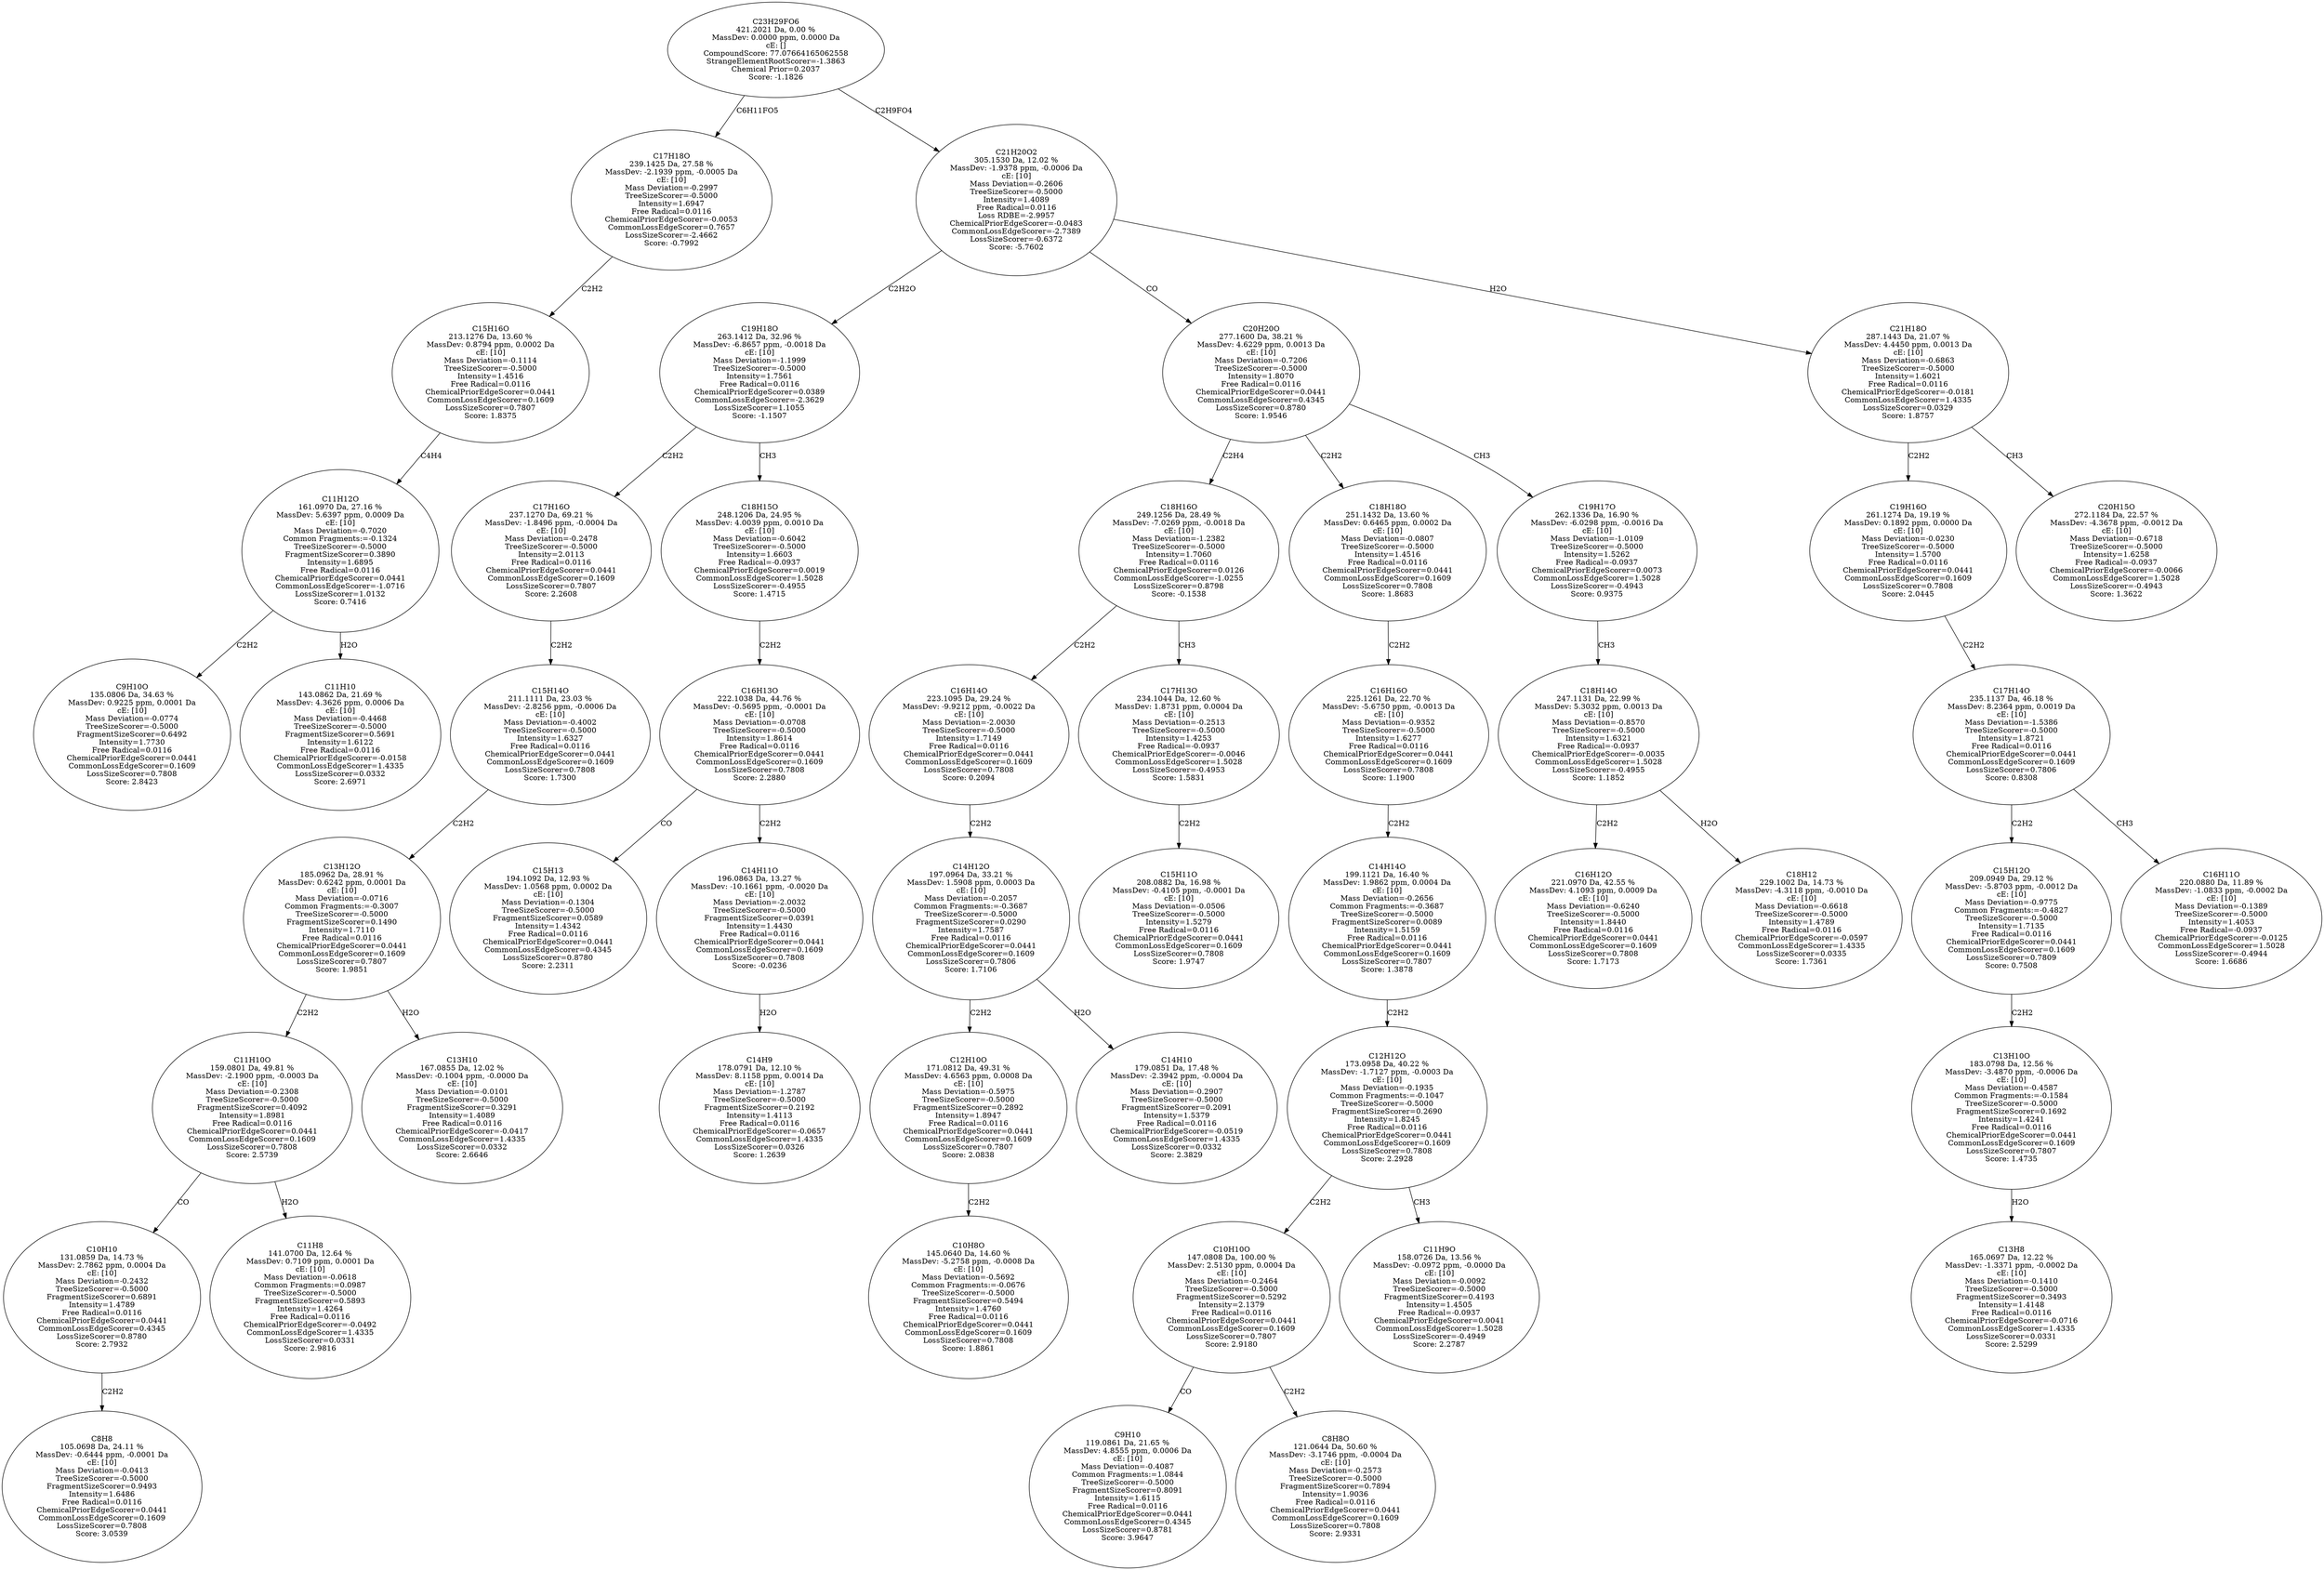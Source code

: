 strict digraph {
v1 [label="C9H10O\n135.0806 Da, 34.63 %\nMassDev: 0.9225 ppm, 0.0001 Da\ncE: [10]\nMass Deviation=-0.0774\nTreeSizeScorer=-0.5000\nFragmentSizeScorer=0.6492\nIntensity=1.7730\nFree Radical=0.0116\nChemicalPriorEdgeScorer=0.0441\nCommonLossEdgeScorer=0.1609\nLossSizeScorer=0.7808\nScore: 2.8423"];
v2 [label="C11H10\n143.0862 Da, 21.69 %\nMassDev: 4.3626 ppm, 0.0006 Da\ncE: [10]\nMass Deviation=-0.4468\nTreeSizeScorer=-0.5000\nFragmentSizeScorer=0.5691\nIntensity=1.6122\nFree Radical=0.0116\nChemicalPriorEdgeScorer=-0.0158\nCommonLossEdgeScorer=1.4335\nLossSizeScorer=0.0332\nScore: 2.6971"];
v3 [label="C11H12O\n161.0970 Da, 27.16 %\nMassDev: 5.6397 ppm, 0.0009 Da\ncE: [10]\nMass Deviation=-0.7020\nCommon Fragments:=-0.1324\nTreeSizeScorer=-0.5000\nFragmentSizeScorer=0.3890\nIntensity=1.6895\nFree Radical=0.0116\nChemicalPriorEdgeScorer=0.0441\nCommonLossEdgeScorer=-1.0716\nLossSizeScorer=1.0132\nScore: 0.7416"];
v4 [label="C15H16O\n213.1276 Da, 13.60 %\nMassDev: 0.8794 ppm, 0.0002 Da\ncE: [10]\nMass Deviation=-0.1114\nTreeSizeScorer=-0.5000\nIntensity=1.4516\nFree Radical=0.0116\nChemicalPriorEdgeScorer=0.0441\nCommonLossEdgeScorer=0.1609\nLossSizeScorer=0.7807\nScore: 1.8375"];
v5 [label="C17H18O\n239.1425 Da, 27.58 %\nMassDev: -2.1939 ppm, -0.0005 Da\ncE: [10]\nMass Deviation=-0.2997\nTreeSizeScorer=-0.5000\nIntensity=1.6947\nFree Radical=0.0116\nChemicalPriorEdgeScorer=-0.0053\nCommonLossEdgeScorer=0.7657\nLossSizeScorer=-2.4662\nScore: -0.7992"];
v6 [label="C8H8\n105.0698 Da, 24.11 %\nMassDev: -0.6444 ppm, -0.0001 Da\ncE: [10]\nMass Deviation=-0.0413\nTreeSizeScorer=-0.5000\nFragmentSizeScorer=0.9493\nIntensity=1.6486\nFree Radical=0.0116\nChemicalPriorEdgeScorer=0.0441\nCommonLossEdgeScorer=0.1609\nLossSizeScorer=0.7808\nScore: 3.0539"];
v7 [label="C10H10\n131.0859 Da, 14.73 %\nMassDev: 2.7862 ppm, 0.0004 Da\ncE: [10]\nMass Deviation=-0.2432\nTreeSizeScorer=-0.5000\nFragmentSizeScorer=0.6891\nIntensity=1.4789\nFree Radical=0.0116\nChemicalPriorEdgeScorer=0.0441\nCommonLossEdgeScorer=0.4345\nLossSizeScorer=0.8780\nScore: 2.7932"];
v8 [label="C11H8\n141.0700 Da, 12.64 %\nMassDev: 0.7109 ppm, 0.0001 Da\ncE: [10]\nMass Deviation=-0.0618\nCommon Fragments:=0.0987\nTreeSizeScorer=-0.5000\nFragmentSizeScorer=0.5893\nIntensity=1.4264\nFree Radical=0.0116\nChemicalPriorEdgeScorer=-0.0492\nCommonLossEdgeScorer=1.4335\nLossSizeScorer=0.0331\nScore: 2.9816"];
v9 [label="C11H10O\n159.0801 Da, 49.81 %\nMassDev: -2.1900 ppm, -0.0003 Da\ncE: [10]\nMass Deviation=-0.2308\nTreeSizeScorer=-0.5000\nFragmentSizeScorer=0.4092\nIntensity=1.8981\nFree Radical=0.0116\nChemicalPriorEdgeScorer=0.0441\nCommonLossEdgeScorer=0.1609\nLossSizeScorer=0.7808\nScore: 2.5739"];
v10 [label="C13H10\n167.0855 Da, 12.02 %\nMassDev: -0.1004 ppm, -0.0000 Da\ncE: [10]\nMass Deviation=-0.0101\nTreeSizeScorer=-0.5000\nFragmentSizeScorer=0.3291\nIntensity=1.4089\nFree Radical=0.0116\nChemicalPriorEdgeScorer=-0.0417\nCommonLossEdgeScorer=1.4335\nLossSizeScorer=0.0332\nScore: 2.6646"];
v11 [label="C13H12O\n185.0962 Da, 28.91 %\nMassDev: 0.6242 ppm, 0.0001 Da\ncE: [10]\nMass Deviation=-0.0716\nCommon Fragments:=-0.3007\nTreeSizeScorer=-0.5000\nFragmentSizeScorer=0.1490\nIntensity=1.7110\nFree Radical=0.0116\nChemicalPriorEdgeScorer=0.0441\nCommonLossEdgeScorer=0.1609\nLossSizeScorer=0.7807\nScore: 1.9851"];
v12 [label="C15H14O\n211.1111 Da, 23.03 %\nMassDev: -2.8256 ppm, -0.0006 Da\ncE: [10]\nMass Deviation=-0.4002\nTreeSizeScorer=-0.5000\nIntensity=1.6327\nFree Radical=0.0116\nChemicalPriorEdgeScorer=0.0441\nCommonLossEdgeScorer=0.1609\nLossSizeScorer=0.7808\nScore: 1.7300"];
v13 [label="C17H16O\n237.1270 Da, 69.21 %\nMassDev: -1.8496 ppm, -0.0004 Da\ncE: [10]\nMass Deviation=-0.2478\nTreeSizeScorer=-0.5000\nIntensity=2.0113\nFree Radical=0.0116\nChemicalPriorEdgeScorer=0.0441\nCommonLossEdgeScorer=0.1609\nLossSizeScorer=0.7807\nScore: 2.2608"];
v14 [label="C15H13\n194.1092 Da, 12.93 %\nMassDev: 1.0568 ppm, 0.0002 Da\ncE: [10]\nMass Deviation=-0.1304\nTreeSizeScorer=-0.5000\nFragmentSizeScorer=0.0589\nIntensity=1.4342\nFree Radical=0.0116\nChemicalPriorEdgeScorer=0.0441\nCommonLossEdgeScorer=0.4345\nLossSizeScorer=0.8780\nScore: 2.2311"];
v15 [label="C14H9\n178.0791 Da, 12.10 %\nMassDev: 8.1158 ppm, 0.0014 Da\ncE: [10]\nMass Deviation=-1.2787\nTreeSizeScorer=-0.5000\nFragmentSizeScorer=0.2192\nIntensity=1.4113\nFree Radical=0.0116\nChemicalPriorEdgeScorer=-0.0657\nCommonLossEdgeScorer=1.4335\nLossSizeScorer=0.0326\nScore: 1.2639"];
v16 [label="C14H11O\n196.0863 Da, 13.27 %\nMassDev: -10.1661 ppm, -0.0020 Da\ncE: [10]\nMass Deviation=-2.0032\nTreeSizeScorer=-0.5000\nFragmentSizeScorer=0.0391\nIntensity=1.4430\nFree Radical=0.0116\nChemicalPriorEdgeScorer=0.0441\nCommonLossEdgeScorer=0.1609\nLossSizeScorer=0.7808\nScore: -0.0236"];
v17 [label="C16H13O\n222.1038 Da, 44.76 %\nMassDev: -0.5695 ppm, -0.0001 Da\ncE: [10]\nMass Deviation=-0.0708\nTreeSizeScorer=-0.5000\nIntensity=1.8614\nFree Radical=0.0116\nChemicalPriorEdgeScorer=0.0441\nCommonLossEdgeScorer=0.1609\nLossSizeScorer=0.7808\nScore: 2.2880"];
v18 [label="C18H15O\n248.1206 Da, 24.95 %\nMassDev: 4.0039 ppm, 0.0010 Da\ncE: [10]\nMass Deviation=-0.6042\nTreeSizeScorer=-0.5000\nIntensity=1.6603\nFree Radical=-0.0937\nChemicalPriorEdgeScorer=0.0019\nCommonLossEdgeScorer=1.5028\nLossSizeScorer=-0.4955\nScore: 1.4715"];
v19 [label="C19H18O\n263.1412 Da, 32.96 %\nMassDev: -6.8657 ppm, -0.0018 Da\ncE: [10]\nMass Deviation=-1.1999\nTreeSizeScorer=-0.5000\nIntensity=1.7561\nFree Radical=0.0116\nChemicalPriorEdgeScorer=0.0389\nCommonLossEdgeScorer=-2.3629\nLossSizeScorer=1.1055\nScore: -1.1507"];
v20 [label="C10H8O\n145.0640 Da, 14.60 %\nMassDev: -5.2758 ppm, -0.0008 Da\ncE: [10]\nMass Deviation=-0.5692\nCommon Fragments:=-0.0676\nTreeSizeScorer=-0.5000\nFragmentSizeScorer=0.5494\nIntensity=1.4760\nFree Radical=0.0116\nChemicalPriorEdgeScorer=0.0441\nCommonLossEdgeScorer=0.1609\nLossSizeScorer=0.7808\nScore: 1.8861"];
v21 [label="C12H10O\n171.0812 Da, 49.31 %\nMassDev: 4.6563 ppm, 0.0008 Da\ncE: [10]\nMass Deviation=-0.5975\nTreeSizeScorer=-0.5000\nFragmentSizeScorer=0.2892\nIntensity=1.8947\nFree Radical=0.0116\nChemicalPriorEdgeScorer=0.0441\nCommonLossEdgeScorer=0.1609\nLossSizeScorer=0.7807\nScore: 2.0838"];
v22 [label="C14H10\n179.0851 Da, 17.48 %\nMassDev: -2.3942 ppm, -0.0004 Da\ncE: [10]\nMass Deviation=-0.2907\nTreeSizeScorer=-0.5000\nFragmentSizeScorer=0.2091\nIntensity=1.5379\nFree Radical=0.0116\nChemicalPriorEdgeScorer=-0.0519\nCommonLossEdgeScorer=1.4335\nLossSizeScorer=0.0332\nScore: 2.3829"];
v23 [label="C14H12O\n197.0964 Da, 33.21 %\nMassDev: 1.5908 ppm, 0.0003 Da\ncE: [10]\nMass Deviation=-0.2057\nCommon Fragments:=-0.3687\nTreeSizeScorer=-0.5000\nFragmentSizeScorer=0.0290\nIntensity=1.7587\nFree Radical=0.0116\nChemicalPriorEdgeScorer=0.0441\nCommonLossEdgeScorer=0.1609\nLossSizeScorer=0.7806\nScore: 1.7106"];
v24 [label="C16H14O\n223.1095 Da, 29.24 %\nMassDev: -9.9212 ppm, -0.0022 Da\ncE: [10]\nMass Deviation=-2.0030\nTreeSizeScorer=-0.5000\nIntensity=1.7149\nFree Radical=0.0116\nChemicalPriorEdgeScorer=0.0441\nCommonLossEdgeScorer=0.1609\nLossSizeScorer=0.7808\nScore: 0.2094"];
v25 [label="C15H11O\n208.0882 Da, 16.98 %\nMassDev: -0.4105 ppm, -0.0001 Da\ncE: [10]\nMass Deviation=-0.0506\nTreeSizeScorer=-0.5000\nIntensity=1.5279\nFree Radical=0.0116\nChemicalPriorEdgeScorer=0.0441\nCommonLossEdgeScorer=0.1609\nLossSizeScorer=0.7808\nScore: 1.9747"];
v26 [label="C17H13O\n234.1044 Da, 12.60 %\nMassDev: 1.8731 ppm, 0.0004 Da\ncE: [10]\nMass Deviation=-0.2513\nTreeSizeScorer=-0.5000\nIntensity=1.4253\nFree Radical=-0.0937\nChemicalPriorEdgeScorer=-0.0046\nCommonLossEdgeScorer=1.5028\nLossSizeScorer=-0.4953\nScore: 1.5831"];
v27 [label="C18H16O\n249.1256 Da, 28.49 %\nMassDev: -7.0269 ppm, -0.0018 Da\ncE: [10]\nMass Deviation=-1.2382\nTreeSizeScorer=-0.5000\nIntensity=1.7060\nFree Radical=0.0116\nChemicalPriorEdgeScorer=0.0126\nCommonLossEdgeScorer=-1.0255\nLossSizeScorer=0.8798\nScore: -0.1538"];
v28 [label="C9H10\n119.0861 Da, 21.65 %\nMassDev: 4.8555 ppm, 0.0006 Da\ncE: [10]\nMass Deviation=-0.4087\nCommon Fragments:=1.0844\nTreeSizeScorer=-0.5000\nFragmentSizeScorer=0.8091\nIntensity=1.6115\nFree Radical=0.0116\nChemicalPriorEdgeScorer=0.0441\nCommonLossEdgeScorer=0.4345\nLossSizeScorer=0.8781\nScore: 3.9647"];
v29 [label="C8H8O\n121.0644 Da, 50.60 %\nMassDev: -3.1746 ppm, -0.0004 Da\ncE: [10]\nMass Deviation=-0.2573\nTreeSizeScorer=-0.5000\nFragmentSizeScorer=0.7894\nIntensity=1.9036\nFree Radical=0.0116\nChemicalPriorEdgeScorer=0.0441\nCommonLossEdgeScorer=0.1609\nLossSizeScorer=0.7808\nScore: 2.9331"];
v30 [label="C10H10O\n147.0808 Da, 100.00 %\nMassDev: 2.5130 ppm, 0.0004 Da\ncE: [10]\nMass Deviation=-0.2464\nTreeSizeScorer=-0.5000\nFragmentSizeScorer=0.5292\nIntensity=2.1379\nFree Radical=0.0116\nChemicalPriorEdgeScorer=0.0441\nCommonLossEdgeScorer=0.1609\nLossSizeScorer=0.7807\nScore: 2.9180"];
v31 [label="C11H9O\n158.0726 Da, 13.56 %\nMassDev: -0.0972 ppm, -0.0000 Da\ncE: [10]\nMass Deviation=-0.0092\nTreeSizeScorer=-0.5000\nFragmentSizeScorer=0.4193\nIntensity=1.4505\nFree Radical=-0.0937\nChemicalPriorEdgeScorer=0.0041\nCommonLossEdgeScorer=1.5028\nLossSizeScorer=-0.4949\nScore: 2.2787"];
v32 [label="C12H12O\n173.0958 Da, 40.22 %\nMassDev: -1.7127 ppm, -0.0003 Da\ncE: [10]\nMass Deviation=-0.1935\nCommon Fragments:=-0.1047\nTreeSizeScorer=-0.5000\nFragmentSizeScorer=0.2690\nIntensity=1.8245\nFree Radical=0.0116\nChemicalPriorEdgeScorer=0.0441\nCommonLossEdgeScorer=0.1609\nLossSizeScorer=0.7808\nScore: 2.2928"];
v33 [label="C14H14O\n199.1121 Da, 16.40 %\nMassDev: 1.9862 ppm, 0.0004 Da\ncE: [10]\nMass Deviation=-0.2656\nCommon Fragments:=-0.3687\nTreeSizeScorer=-0.5000\nFragmentSizeScorer=0.0089\nIntensity=1.5159\nFree Radical=0.0116\nChemicalPriorEdgeScorer=0.0441\nCommonLossEdgeScorer=0.1609\nLossSizeScorer=0.7807\nScore: 1.3878"];
v34 [label="C16H16O\n225.1261 Da, 22.70 %\nMassDev: -5.6750 ppm, -0.0013 Da\ncE: [10]\nMass Deviation=-0.9352\nTreeSizeScorer=-0.5000\nIntensity=1.6277\nFree Radical=0.0116\nChemicalPriorEdgeScorer=0.0441\nCommonLossEdgeScorer=0.1609\nLossSizeScorer=0.7808\nScore: 1.1900"];
v35 [label="C18H18O\n251.1432 Da, 13.60 %\nMassDev: 0.6465 ppm, 0.0002 Da\ncE: [10]\nMass Deviation=-0.0807\nTreeSizeScorer=-0.5000\nIntensity=1.4516\nFree Radical=0.0116\nChemicalPriorEdgeScorer=0.0441\nCommonLossEdgeScorer=0.1609\nLossSizeScorer=0.7808\nScore: 1.8683"];
v36 [label="C16H12O\n221.0970 Da, 42.55 %\nMassDev: 4.1093 ppm, 0.0009 Da\ncE: [10]\nMass Deviation=-0.6240\nTreeSizeScorer=-0.5000\nIntensity=1.8440\nFree Radical=0.0116\nChemicalPriorEdgeScorer=0.0441\nCommonLossEdgeScorer=0.1609\nLossSizeScorer=0.7808\nScore: 1.7173"];
v37 [label="C18H12\n229.1002 Da, 14.73 %\nMassDev: -4.3118 ppm, -0.0010 Da\ncE: [10]\nMass Deviation=-0.6618\nTreeSizeScorer=-0.5000\nIntensity=1.4789\nFree Radical=0.0116\nChemicalPriorEdgeScorer=-0.0597\nCommonLossEdgeScorer=1.4335\nLossSizeScorer=0.0335\nScore: 1.7361"];
v38 [label="C18H14O\n247.1131 Da, 22.99 %\nMassDev: 5.3032 ppm, 0.0013 Da\ncE: [10]\nMass Deviation=-0.8570\nTreeSizeScorer=-0.5000\nIntensity=1.6321\nFree Radical=-0.0937\nChemicalPriorEdgeScorer=-0.0035\nCommonLossEdgeScorer=1.5028\nLossSizeScorer=-0.4955\nScore: 1.1852"];
v39 [label="C19H17O\n262.1336 Da, 16.90 %\nMassDev: -6.0298 ppm, -0.0016 Da\ncE: [10]\nMass Deviation=-1.0109\nTreeSizeScorer=-0.5000\nIntensity=1.5262\nFree Radical=-0.0937\nChemicalPriorEdgeScorer=0.0073\nCommonLossEdgeScorer=1.5028\nLossSizeScorer=-0.4943\nScore: 0.9375"];
v40 [label="C20H20O\n277.1600 Da, 38.21 %\nMassDev: 4.6229 ppm, 0.0013 Da\ncE: [10]\nMass Deviation=-0.7206\nTreeSizeScorer=-0.5000\nIntensity=1.8070\nFree Radical=0.0116\nChemicalPriorEdgeScorer=0.0441\nCommonLossEdgeScorer=0.4345\nLossSizeScorer=0.8780\nScore: 1.9546"];
v41 [label="C13H8\n165.0697 Da, 12.22 %\nMassDev: -1.3371 ppm, -0.0002 Da\ncE: [10]\nMass Deviation=-0.1410\nTreeSizeScorer=-0.5000\nFragmentSizeScorer=0.3493\nIntensity=1.4148\nFree Radical=0.0116\nChemicalPriorEdgeScorer=-0.0716\nCommonLossEdgeScorer=1.4335\nLossSizeScorer=0.0331\nScore: 2.5299"];
v42 [label="C13H10O\n183.0798 Da, 12.56 %\nMassDev: -3.4870 ppm, -0.0006 Da\ncE: [10]\nMass Deviation=-0.4587\nCommon Fragments:=-0.1584\nTreeSizeScorer=-0.5000\nFragmentSizeScorer=0.1692\nIntensity=1.4241\nFree Radical=0.0116\nChemicalPriorEdgeScorer=0.0441\nCommonLossEdgeScorer=0.1609\nLossSizeScorer=0.7807\nScore: 1.4735"];
v43 [label="C15H12O\n209.0949 Da, 29.12 %\nMassDev: -5.8703 ppm, -0.0012 Da\ncE: [10]\nMass Deviation=-0.9775\nCommon Fragments:=-0.4827\nTreeSizeScorer=-0.5000\nIntensity=1.7135\nFree Radical=0.0116\nChemicalPriorEdgeScorer=0.0441\nCommonLossEdgeScorer=0.1609\nLossSizeScorer=0.7809\nScore: 0.7508"];
v44 [label="C16H11O\n220.0880 Da, 11.89 %\nMassDev: -1.0833 ppm, -0.0002 Da\ncE: [10]\nMass Deviation=-0.1389\nTreeSizeScorer=-0.5000\nIntensity=1.4053\nFree Radical=-0.0937\nChemicalPriorEdgeScorer=-0.0125\nCommonLossEdgeScorer=1.5028\nLossSizeScorer=-0.4944\nScore: 1.6686"];
v45 [label="C17H14O\n235.1137 Da, 46.18 %\nMassDev: 8.2364 ppm, 0.0019 Da\ncE: [10]\nMass Deviation=-1.5386\nTreeSizeScorer=-0.5000\nIntensity=1.8721\nFree Radical=0.0116\nChemicalPriorEdgeScorer=0.0441\nCommonLossEdgeScorer=0.1609\nLossSizeScorer=0.7806\nScore: 0.8308"];
v46 [label="C19H16O\n261.1274 Da, 19.19 %\nMassDev: 0.1892 ppm, 0.0000 Da\ncE: [10]\nMass Deviation=-0.0230\nTreeSizeScorer=-0.5000\nIntensity=1.5700\nFree Radical=0.0116\nChemicalPriorEdgeScorer=0.0441\nCommonLossEdgeScorer=0.1609\nLossSizeScorer=0.7808\nScore: 2.0445"];
v47 [label="C20H15O\n272.1184 Da, 22.57 %\nMassDev: -4.3678 ppm, -0.0012 Da\ncE: [10]\nMass Deviation=-0.6718\nTreeSizeScorer=-0.5000\nIntensity=1.6258\nFree Radical=-0.0937\nChemicalPriorEdgeScorer=-0.0066\nCommonLossEdgeScorer=1.5028\nLossSizeScorer=-0.4943\nScore: 1.3622"];
v48 [label="C21H18O\n287.1443 Da, 21.07 %\nMassDev: 4.4450 ppm, 0.0013 Da\ncE: [10]\nMass Deviation=-0.6863\nTreeSizeScorer=-0.5000\nIntensity=1.6021\nFree Radical=0.0116\nChemicalPriorEdgeScorer=-0.0181\nCommonLossEdgeScorer=1.4335\nLossSizeScorer=0.0329\nScore: 1.8757"];
v49 [label="C21H20O2\n305.1530 Da, 12.02 %\nMassDev: -1.9378 ppm, -0.0006 Da\ncE: [10]\nMass Deviation=-0.2606\nTreeSizeScorer=-0.5000\nIntensity=1.4089\nFree Radical=0.0116\nLoss RDBE=-2.9957\nChemicalPriorEdgeScorer=-0.0483\nCommonLossEdgeScorer=-2.7389\nLossSizeScorer=-0.6372\nScore: -5.7602"];
v50 [label="C23H29FO6\n421.2021 Da, 0.00 %\nMassDev: 0.0000 ppm, 0.0000 Da\ncE: []\nCompoundScore: 77.07664165062558\nStrangeElementRootScorer=-1.3863\nChemical Prior=0.2037\nScore: -1.1826"];
v3 -> v1 [label="C2H2"];
v3 -> v2 [label="H2O"];
v4 -> v3 [label="C4H4"];
v5 -> v4 [label="C2H2"];
v50 -> v5 [label="C6H11FO5"];
v7 -> v6 [label="C2H2"];
v9 -> v7 [label="CO"];
v9 -> v8 [label="H2O"];
v11 -> v9 [label="C2H2"];
v11 -> v10 [label="H2O"];
v12 -> v11 [label="C2H2"];
v13 -> v12 [label="C2H2"];
v19 -> v13 [label="C2H2"];
v17 -> v14 [label="CO"];
v16 -> v15 [label="H2O"];
v17 -> v16 [label="C2H2"];
v18 -> v17 [label="C2H2"];
v19 -> v18 [label="CH3"];
v49 -> v19 [label="C2H2O"];
v21 -> v20 [label="C2H2"];
v23 -> v21 [label="C2H2"];
v23 -> v22 [label="H2O"];
v24 -> v23 [label="C2H2"];
v27 -> v24 [label="C2H2"];
v26 -> v25 [label="C2H2"];
v27 -> v26 [label="CH3"];
v40 -> v27 [label="C2H4"];
v30 -> v28 [label="CO"];
v30 -> v29 [label="C2H2"];
v32 -> v30 [label="C2H2"];
v32 -> v31 [label="CH3"];
v33 -> v32 [label="C2H2"];
v34 -> v33 [label="C2H2"];
v35 -> v34 [label="C2H2"];
v40 -> v35 [label="C2H2"];
v38 -> v36 [label="C2H2"];
v38 -> v37 [label="H2O"];
v39 -> v38 [label="CH3"];
v40 -> v39 [label="CH3"];
v49 -> v40 [label="CO"];
v42 -> v41 [label="H2O"];
v43 -> v42 [label="C2H2"];
v45 -> v43 [label="C2H2"];
v45 -> v44 [label="CH3"];
v46 -> v45 [label="C2H2"];
v48 -> v46 [label="C2H2"];
v48 -> v47 [label="CH3"];
v49 -> v48 [label="H2O"];
v50 -> v49 [label="C2H9FO4"];
}